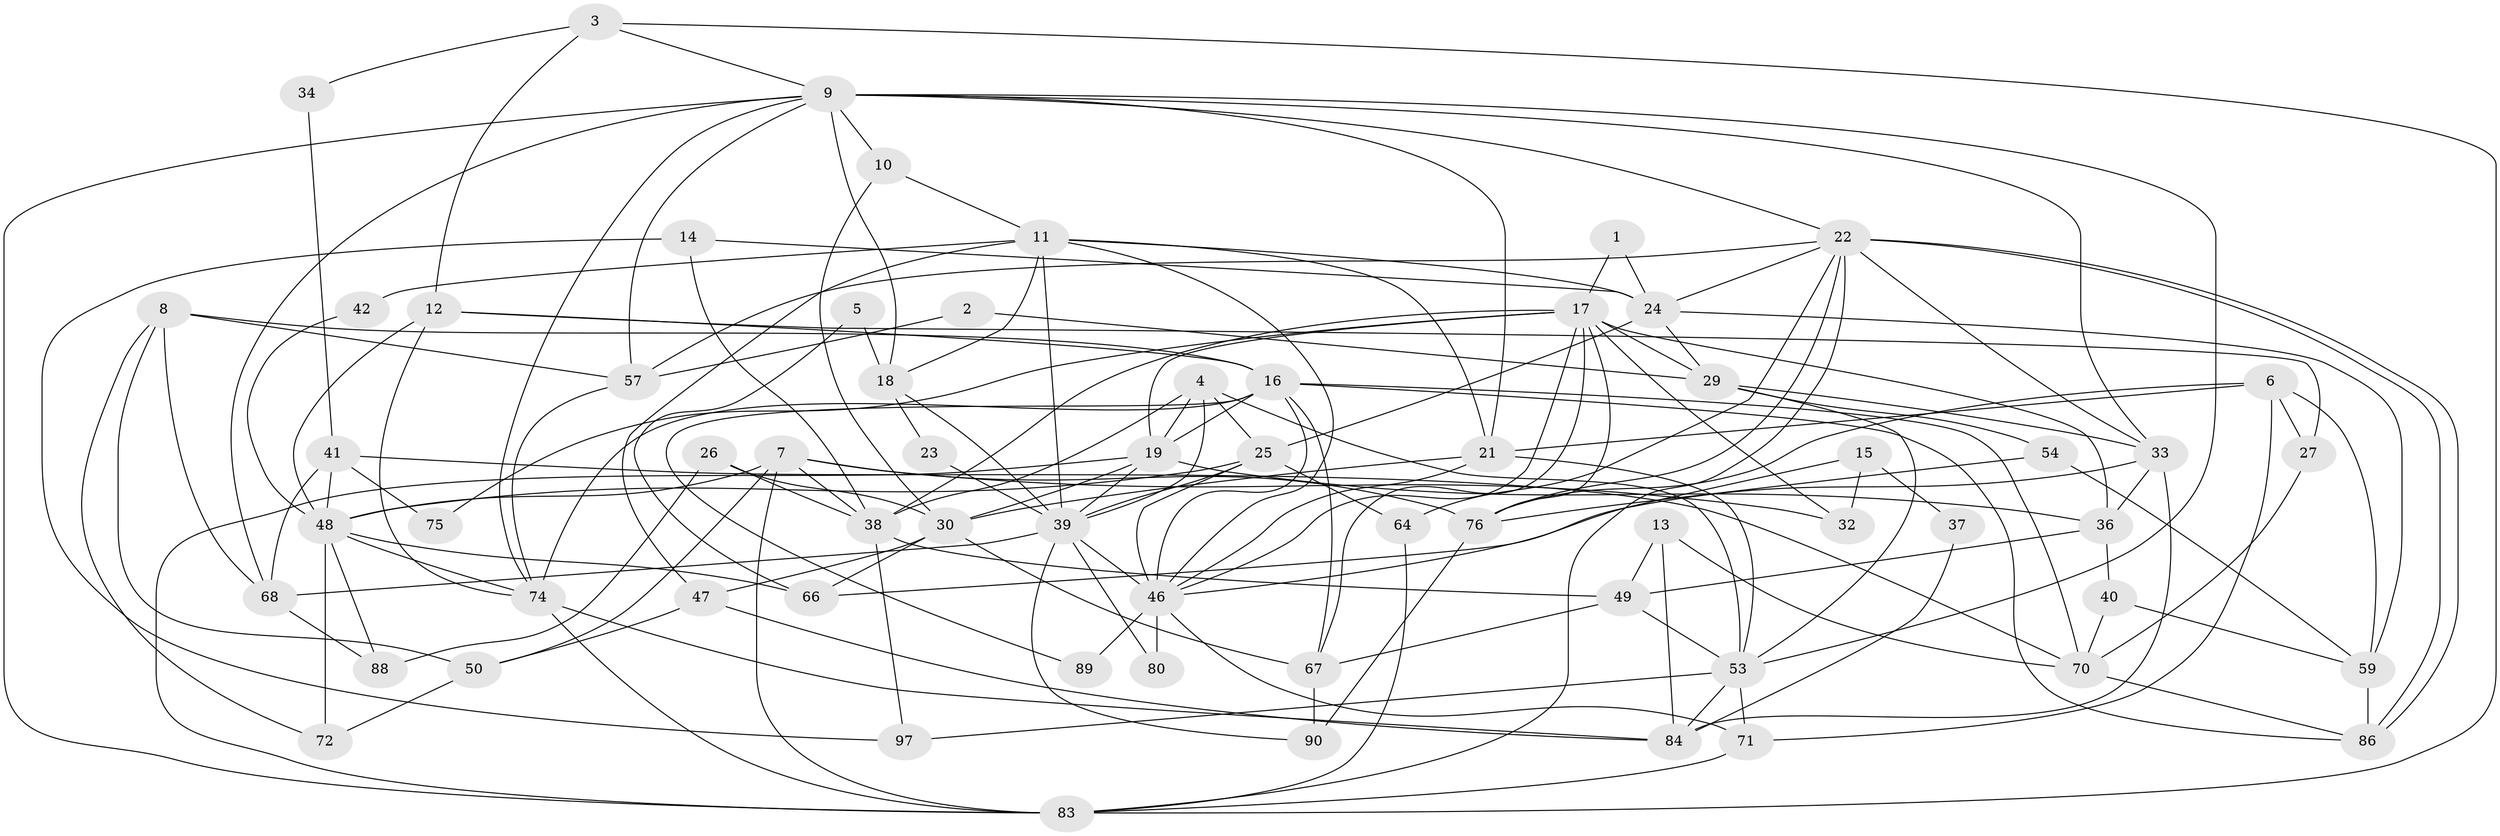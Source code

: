 // original degree distribution, {2: 0.19, 3: 0.24, 4: 0.21, 7: 0.04, 5: 0.18, 8: 0.02, 6: 0.12}
// Generated by graph-tools (version 1.1) at 2025/11/02/21/25 10:11:14]
// undirected, 65 vertices, 161 edges
graph export_dot {
graph [start="1"]
  node [color=gray90,style=filled];
  1;
  2;
  3 [super="+56"];
  4 [super="+82"];
  5;
  6 [super="+58"];
  7 [super="+35"];
  8 [super="+20"];
  9 [super="+98"];
  10;
  11 [super="+85"];
  12;
  13;
  14 [super="+43"];
  15 [super="+77"];
  16 [super="+52"];
  17 [super="+79"];
  18;
  19 [super="+51"];
  21;
  22 [super="+31"];
  23;
  24 [super="+44"];
  25 [super="+28"];
  26 [super="+99"];
  27;
  29 [super="+62"];
  30 [super="+96"];
  32;
  33;
  34;
  36 [super="+93"];
  37;
  38 [super="+45"];
  39 [super="+60"];
  40;
  41 [super="+61"];
  42;
  46 [super="+65"];
  47;
  48 [super="+55"];
  49 [super="+91"];
  50 [super="+69"];
  53 [super="+63"];
  54;
  57 [super="+87"];
  59 [super="+73"];
  64;
  66;
  67 [super="+81"];
  68;
  70 [super="+92"];
  71;
  72;
  74 [super="+78"];
  75;
  76 [super="+100"];
  80;
  83 [super="+95"];
  84 [super="+94"];
  86;
  88;
  89;
  90;
  97;
  1 -- 24;
  1 -- 17;
  2 -- 29;
  2 -- 57;
  3 -- 34;
  3 -- 9;
  3 -- 83;
  3 -- 12;
  4 -- 38;
  4 -- 53;
  4 -- 39;
  4 -- 25;
  4 -- 19;
  5 -- 66;
  5 -- 18;
  6 -- 21;
  6 -- 27;
  6 -- 76;
  6 -- 71;
  6 -- 59;
  7 -- 38;
  7 -- 76;
  7 -- 32;
  7 -- 48;
  7 -- 50;
  7 -- 83;
  8 -- 16;
  8 -- 50;
  8 -- 68;
  8 -- 72;
  8 -- 57;
  9 -- 10;
  9 -- 21;
  9 -- 68;
  9 -- 53;
  9 -- 33;
  9 -- 18;
  9 -- 74;
  9 -- 57;
  9 -- 83;
  9 -- 22;
  10 -- 11;
  10 -- 30;
  11 -- 18;
  11 -- 21;
  11 -- 39;
  11 -- 42;
  11 -- 47;
  11 -- 46;
  11 -- 24;
  12 -- 74;
  12 -- 27;
  12 -- 16;
  12 -- 48;
  13 -- 49;
  13 -- 84;
  13 -- 70;
  14 -- 38;
  14 -- 97;
  14 -- 24;
  15 -- 37 [weight=2];
  15 -- 32;
  15 -- 46;
  16 -- 89 [weight=2];
  16 -- 46;
  16 -- 67;
  16 -- 70;
  16 -- 86;
  16 -- 74 [weight=2];
  16 -- 19;
  17 -- 36;
  17 -- 38;
  17 -- 32;
  17 -- 75;
  17 -- 76;
  17 -- 29;
  17 -- 46;
  17 -- 67;
  17 -- 19;
  18 -- 39;
  18 -- 23;
  19 -- 30;
  19 -- 83;
  19 -- 36;
  19 -- 39;
  21 -- 30;
  21 -- 53;
  21 -- 46;
  22 -- 86;
  22 -- 86;
  22 -- 83;
  22 -- 57;
  22 -- 64;
  22 -- 76;
  22 -- 24;
  22 -- 33;
  23 -- 39;
  24 -- 59;
  24 -- 25;
  24 -- 29;
  25 -- 48;
  25 -- 39;
  25 -- 64;
  25 -- 46;
  26 -- 88;
  26 -- 38;
  26 -- 30;
  27 -- 70;
  29 -- 54;
  29 -- 53;
  29 -- 33;
  30 -- 47;
  30 -- 66;
  30 -- 67;
  33 -- 36;
  33 -- 66;
  33 -- 84;
  34 -- 41;
  36 -- 49;
  36 -- 40;
  37 -- 84;
  38 -- 97;
  38 -- 49;
  39 -- 68;
  39 -- 80;
  39 -- 90;
  39 -- 46;
  40 -- 59;
  40 -- 70;
  41 -- 48;
  41 -- 68;
  41 -- 70;
  41 -- 75;
  42 -- 48;
  46 -- 71;
  46 -- 80;
  46 -- 89;
  47 -- 84;
  47 -- 50;
  48 -- 66;
  48 -- 72;
  48 -- 74;
  48 -- 88;
  49 -- 53;
  49 -- 67;
  50 -- 72;
  53 -- 97;
  53 -- 71;
  53 -- 84;
  54 -- 76;
  54 -- 59;
  57 -- 74;
  59 -- 86;
  64 -- 83;
  67 -- 90;
  68 -- 88;
  70 -- 86;
  71 -- 83;
  74 -- 84;
  74 -- 83;
  76 -- 90;
}

